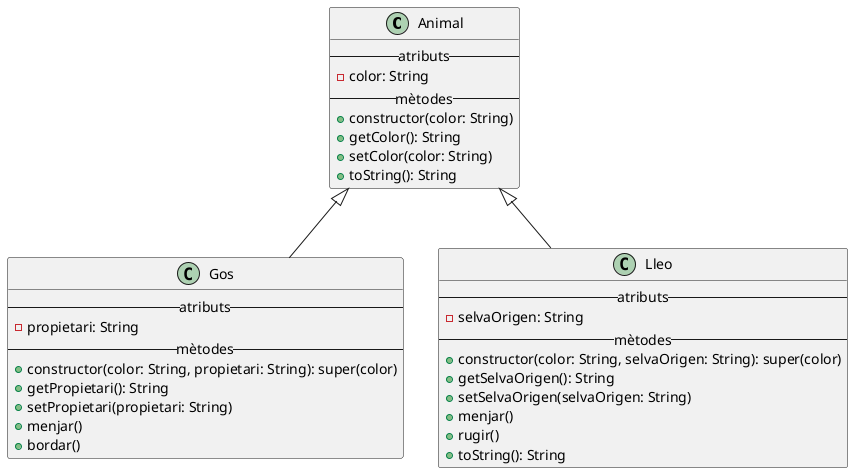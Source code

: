 @startuml
'https://plantuml.com/class-diagram

class Animal {
    --atributs--
    - color: String
    --mètodes--
    + constructor(color: String)
    + getColor(): String
    + setColor(color: String)
    + toString(): String
}

class Gos {
    --atributs--
    - propietari: String
    --mètodes--
    + constructor(color: String, propietari: String): super(color)
    + getPropietari(): String
    + setPropietari(propietari: String)
    + menjar()
    + bordar()
}

class Lleo {
    --atributs--
    - selvaOrigen: String
    --mètodes--
    + constructor(color: String, selvaOrigen: String): super(color)
    + getSelvaOrigen(): String
    + setSelvaOrigen(selvaOrigen: String)
    + menjar()
    + rugir()
    + toString(): String
}

Animal <|-- Gos
Animal <|-- Lleo

@enduml
